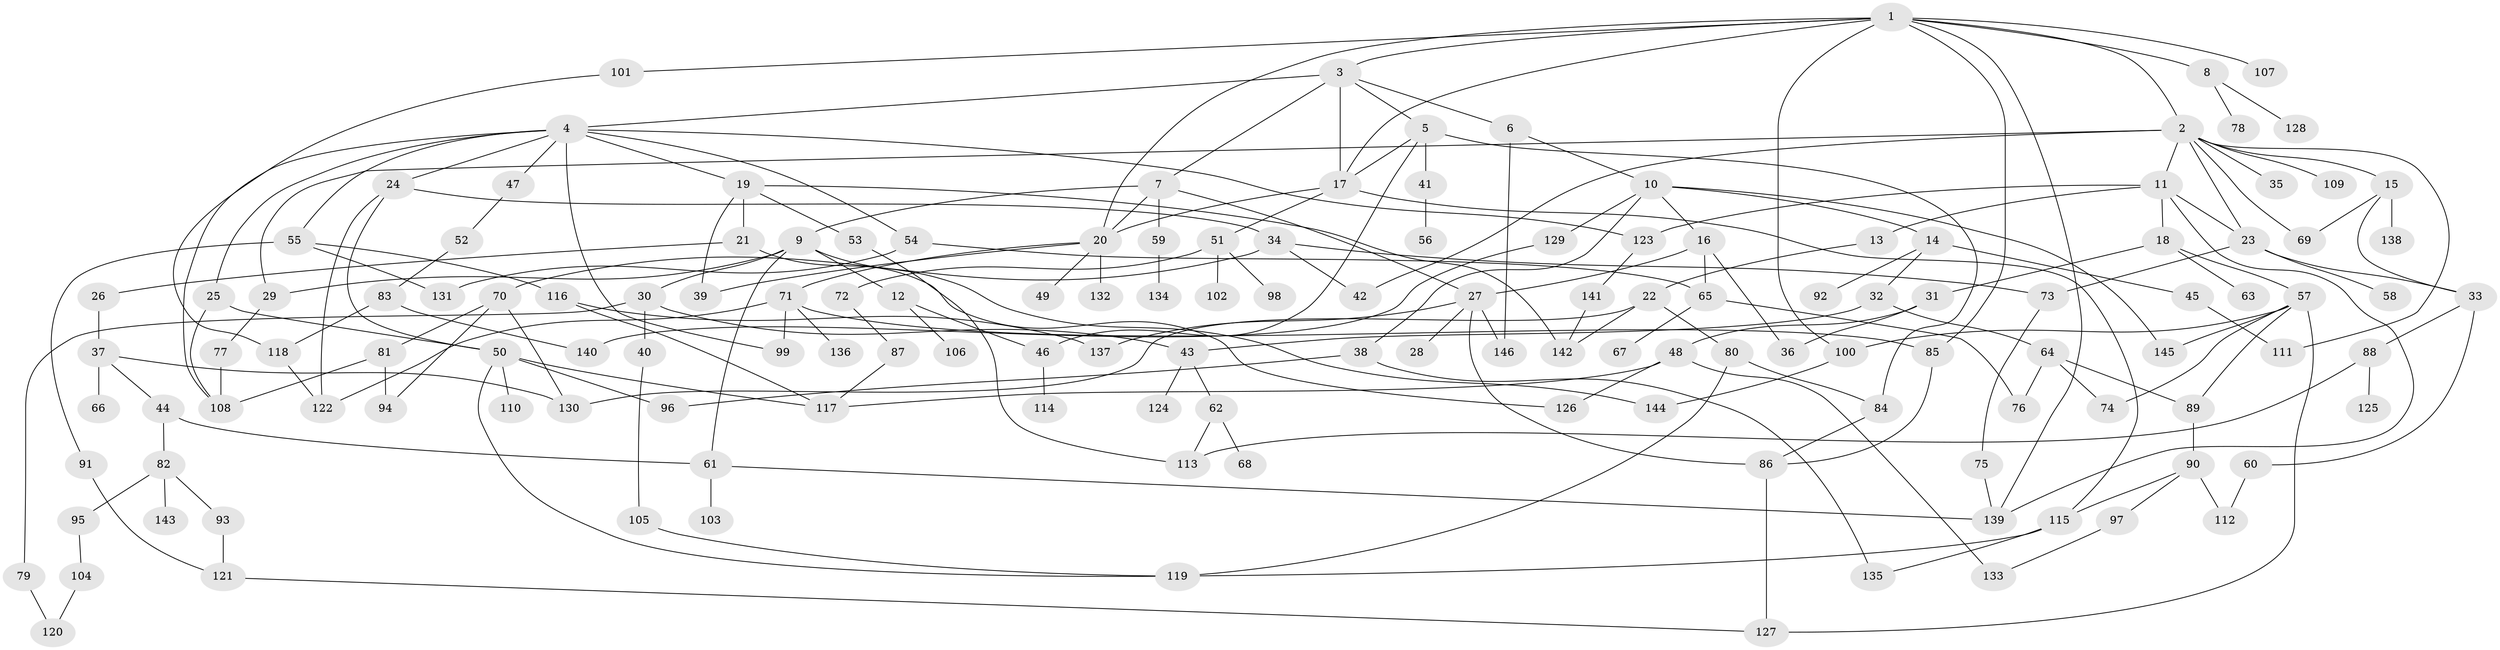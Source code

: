 // coarse degree distribution, {7: 0.0273972602739726, 9: 0.0273972602739726, 6: 0.0684931506849315, 10: 0.0136986301369863, 5: 0.1232876712328767, 4: 0.0684931506849315, 2: 0.2191780821917808, 3: 0.3698630136986301, 1: 0.0547945205479452, 8: 0.0273972602739726}
// Generated by graph-tools (version 1.1) at 2025/36/03/04/25 23:36:10]
// undirected, 146 vertices, 212 edges
graph export_dot {
  node [color=gray90,style=filled];
  1;
  2;
  3;
  4;
  5;
  6;
  7;
  8;
  9;
  10;
  11;
  12;
  13;
  14;
  15;
  16;
  17;
  18;
  19;
  20;
  21;
  22;
  23;
  24;
  25;
  26;
  27;
  28;
  29;
  30;
  31;
  32;
  33;
  34;
  35;
  36;
  37;
  38;
  39;
  40;
  41;
  42;
  43;
  44;
  45;
  46;
  47;
  48;
  49;
  50;
  51;
  52;
  53;
  54;
  55;
  56;
  57;
  58;
  59;
  60;
  61;
  62;
  63;
  64;
  65;
  66;
  67;
  68;
  69;
  70;
  71;
  72;
  73;
  74;
  75;
  76;
  77;
  78;
  79;
  80;
  81;
  82;
  83;
  84;
  85;
  86;
  87;
  88;
  89;
  90;
  91;
  92;
  93;
  94;
  95;
  96;
  97;
  98;
  99;
  100;
  101;
  102;
  103;
  104;
  105;
  106;
  107;
  108;
  109;
  110;
  111;
  112;
  113;
  114;
  115;
  116;
  117;
  118;
  119;
  120;
  121;
  122;
  123;
  124;
  125;
  126;
  127;
  128;
  129;
  130;
  131;
  132;
  133;
  134;
  135;
  136;
  137;
  138;
  139;
  140;
  141;
  142;
  143;
  144;
  145;
  146;
  1 -- 2;
  1 -- 3;
  1 -- 8;
  1 -- 101;
  1 -- 107;
  1 -- 85;
  1 -- 20;
  1 -- 17;
  1 -- 139;
  1 -- 100;
  2 -- 11;
  2 -- 15;
  2 -- 23;
  2 -- 29;
  2 -- 35;
  2 -- 109;
  2 -- 111;
  2 -- 42;
  2 -- 69;
  3 -- 4;
  3 -- 5;
  3 -- 6;
  3 -- 7;
  3 -- 17;
  4 -- 19;
  4 -- 24;
  4 -- 25;
  4 -- 47;
  4 -- 54;
  4 -- 55;
  4 -- 123;
  4 -- 108;
  4 -- 99;
  5 -- 17;
  5 -- 41;
  5 -- 46;
  5 -- 84;
  6 -- 10;
  6 -- 146;
  7 -- 9;
  7 -- 59;
  7 -- 27;
  7 -- 20;
  8 -- 78;
  8 -- 128;
  9 -- 12;
  9 -- 30;
  9 -- 144;
  9 -- 29;
  9 -- 61;
  10 -- 14;
  10 -- 16;
  10 -- 38;
  10 -- 129;
  10 -- 145;
  11 -- 13;
  11 -- 18;
  11 -- 139;
  11 -- 23;
  11 -- 123;
  12 -- 46;
  12 -- 106;
  13 -- 22;
  14 -- 32;
  14 -- 45;
  14 -- 92;
  15 -- 69;
  15 -- 138;
  15 -- 33;
  16 -- 27;
  16 -- 65;
  16 -- 36;
  17 -- 20;
  17 -- 51;
  17 -- 115;
  18 -- 31;
  18 -- 57;
  18 -- 63;
  19 -- 21;
  19 -- 39;
  19 -- 53;
  19 -- 142;
  20 -- 49;
  20 -- 71;
  20 -- 132;
  20 -- 39;
  21 -- 26;
  21 -- 126;
  22 -- 80;
  22 -- 142;
  22 -- 130;
  23 -- 33;
  23 -- 58;
  23 -- 73;
  24 -- 34;
  24 -- 50;
  24 -- 122;
  25 -- 50;
  25 -- 108;
  26 -- 37;
  27 -- 28;
  27 -- 146;
  27 -- 137;
  27 -- 86;
  29 -- 77;
  30 -- 40;
  30 -- 79;
  30 -- 43;
  31 -- 36;
  31 -- 48;
  32 -- 43;
  32 -- 64;
  33 -- 60;
  33 -- 88;
  34 -- 42;
  34 -- 70;
  34 -- 73;
  37 -- 44;
  37 -- 66;
  37 -- 130;
  38 -- 96;
  38 -- 135;
  40 -- 105;
  41 -- 56;
  43 -- 62;
  43 -- 124;
  44 -- 61;
  44 -- 82;
  45 -- 111;
  46 -- 114;
  47 -- 52;
  48 -- 133;
  48 -- 117;
  48 -- 126;
  50 -- 110;
  50 -- 119;
  50 -- 117;
  50 -- 96;
  51 -- 72;
  51 -- 98;
  51 -- 102;
  52 -- 83;
  53 -- 113;
  54 -- 65;
  54 -- 131;
  55 -- 91;
  55 -- 116;
  55 -- 131;
  57 -- 100;
  57 -- 145;
  57 -- 127;
  57 -- 74;
  57 -- 89;
  59 -- 134;
  60 -- 112;
  61 -- 103;
  61 -- 139;
  62 -- 68;
  62 -- 113;
  64 -- 74;
  64 -- 76;
  64 -- 89;
  65 -- 67;
  65 -- 76;
  70 -- 81;
  70 -- 94;
  70 -- 130;
  71 -- 85;
  71 -- 99;
  71 -- 136;
  71 -- 122;
  72 -- 87;
  73 -- 75;
  75 -- 139;
  77 -- 108;
  79 -- 120;
  80 -- 84;
  80 -- 119;
  81 -- 108;
  81 -- 94;
  82 -- 93;
  82 -- 95;
  82 -- 143;
  83 -- 118;
  83 -- 140;
  84 -- 86;
  85 -- 86;
  86 -- 127;
  87 -- 117;
  88 -- 125;
  88 -- 113;
  89 -- 90;
  90 -- 97;
  90 -- 112;
  90 -- 115;
  91 -- 121;
  93 -- 121;
  95 -- 104;
  97 -- 133;
  100 -- 144;
  101 -- 118;
  104 -- 120;
  105 -- 119;
  115 -- 135;
  115 -- 119;
  116 -- 117;
  116 -- 137;
  118 -- 122;
  121 -- 127;
  123 -- 141;
  129 -- 140;
  141 -- 142;
}
